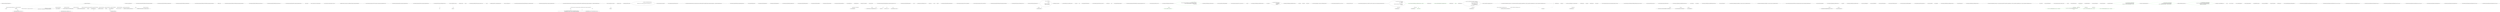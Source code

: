 digraph  {
n101 [label="CommandLine.Internal.OptionMap.MutuallyExclusiveInfo", span=""];
n102 [label="CommandLine.Internal.OptionMap", span=""];
n0 [cluster="CommandLine.Internal.OptionMap.MutuallyExclusiveInfo.MutuallyExclusiveInfo()", label="Entry CommandLine.Internal.OptionMap.MutuallyExclusiveInfo.MutuallyExclusiveInfo()", span="45-45"];
n1 [cluster="CommandLine.Internal.OptionMap.MutuallyExclusiveInfo.MutuallyExclusiveInfo()", label="Exit CommandLine.Internal.OptionMap.MutuallyExclusiveInfo.MutuallyExclusiveInfo()", span="45-45"];
n2 [cluster="CommandLine.Internal.OptionMap.MutuallyExclusiveInfo.MutuallyExclusiveInfo(CommandLine.Internal.OptionInfo)", label="Entry CommandLine.Internal.OptionMap.MutuallyExclusiveInfo.MutuallyExclusiveInfo(CommandLine.Internal.OptionInfo)", span="47-47"];
n3 [cluster="CommandLine.Internal.OptionMap.MutuallyExclusiveInfo.MutuallyExclusiveInfo(CommandLine.Internal.OptionInfo)", label="BadOption = option", span="49-49"];
n4 [cluster="CommandLine.Internal.OptionMap.MutuallyExclusiveInfo.MutuallyExclusiveInfo(CommandLine.Internal.OptionInfo)", label="Exit CommandLine.Internal.OptionMap.MutuallyExclusiveInfo.MutuallyExclusiveInfo(CommandLine.Internal.OptionInfo)", span="47-47"];
n5 [cluster="CommandLine.Internal.OptionMap.MutuallyExclusiveInfo.IncrementOccurrence()", label="Entry CommandLine.Internal.OptionMap.MutuallyExclusiveInfo.IncrementOccurrence()", span="54-54"];
n6 [cluster="CommandLine.Internal.OptionMap.MutuallyExclusiveInfo.IncrementOccurrence()", label="++_count", span="54-54"];
n7 [cluster="CommandLine.Internal.OptionMap.MutuallyExclusiveInfo.IncrementOccurrence()", label="Exit CommandLine.Internal.OptionMap.MutuallyExclusiveInfo.IncrementOccurrence()", span="54-54"];
n8 [cluster="CommandLine.Internal.OptionMap.OptionMap(int, CommandLine.CommandLineParserSettings)", label="Entry CommandLine.Internal.OptionMap.OptionMap(int, CommandLine.CommandLineParserSettings)", span="62-62"];
n9 [cluster="CommandLine.Internal.OptionMap.OptionMap(int, CommandLine.CommandLineParserSettings)", label="_settings = settings", span="67-67"];
n11 [cluster="CommandLine.Internal.OptionMap.OptionMap(int, CommandLine.CommandLineParserSettings)", label="_names = new Dictionary<string, string>(capacity, comparer)", span="71-71"];
n12 [cluster="CommandLine.Internal.OptionMap.OptionMap(int, CommandLine.CommandLineParserSettings)", label="_map = new Dictionary<string, OptionInfo>(capacity * 2, comparer)", span="72-72"];
n14 [cluster="CommandLine.Internal.OptionMap.OptionMap(int, CommandLine.CommandLineParserSettings)", label="_mutuallyExclusiveSetMap = new Dictionary<string, MutuallyExclusiveInfo>(capacity, StringComparer.OrdinalIgnoreCase)", span="75-75"];
n10 [cluster="CommandLine.Internal.OptionMap.OptionMap(int, CommandLine.CommandLineParserSettings)", label="IEqualityComparer<string> comparer =\r\n                _settings.CaseSensitive ? StringComparer.Ordinal : StringComparer.OrdinalIgnoreCase", span="69-70"];
n16 [cluster="System.Collections.Generic.Dictionary<TKey, TValue>.Dictionary(int, System.Collections.Generic.IEqualityComparer<TKey>)", label="Entry System.Collections.Generic.Dictionary<TKey, TValue>.Dictionary(int, System.Collections.Generic.IEqualityComparer<TKey>)", span="0-0"];
n13 [cluster="CommandLine.Internal.OptionMap.OptionMap(int, CommandLine.CommandLineParserSettings)", label="_settings.MutuallyExclusive", span="73-73"];
n15 [cluster="CommandLine.Internal.OptionMap.OptionMap(int, CommandLine.CommandLineParserSettings)", label="Exit CommandLine.Internal.OptionMap.OptionMap(int, CommandLine.CommandLineParserSettings)", span="62-62"];
n17 [cluster="CommandLine.Internal.OptionMap.Create(object, CommandLine.CommandLineParserSettings)", label="Entry CommandLine.Internal.OptionMap.Create(object, CommandLine.CommandLineParserSettings)", span="79-79"];
n18 [cluster="CommandLine.Internal.OptionMap.Create(object, CommandLine.CommandLineParserSettings)", label="var list = ReflectionUtil.RetrievePropertyList<BaseOptionAttribute>(target)", span="81-81"];
n21 [cluster="CommandLine.Internal.OptionMap.Create(object, CommandLine.CommandLineParserSettings)", label="var map = new OptionMap(list.Count, settings)", span="86-86"];
n25 [cluster="CommandLine.Internal.OptionMap.Create(object, CommandLine.CommandLineParserSettings)", label="map.RawOptions = target", span="94-94"];
n19 [cluster="CommandLine.Internal.OptionMap.Create(object, CommandLine.CommandLineParserSettings)", label="list == null", span="82-82"];
n28 [cluster="CommandLine.Internal.ReflectionUtil.RetrievePropertyList<TAttribute>(object)", label="Entry CommandLine.Internal.ReflectionUtil.RetrievePropertyList<TAttribute>(object)", span="43-43"];
n22 [cluster="CommandLine.Internal.OptionMap.Create(object, CommandLine.CommandLineParserSettings)", label=list, span="87-87"];
n20 [cluster="CommandLine.Internal.OptionMap.Create(object, CommandLine.CommandLineParserSettings)", label="return null;", span="84-84"];
n24 [cluster="CommandLine.Internal.OptionMap.Create(object, CommandLine.CommandLineParserSettings)", label="map[pair.Right.UniqueName] = new OptionInfo(pair.Right, pair.Left)", span="91-91"];
n26 [cluster="CommandLine.Internal.OptionMap.Create(object, CommandLine.CommandLineParserSettings)", label="return map;", span="95-95"];
n23 [cluster="CommandLine.Internal.OptionMap.Create(object, CommandLine.CommandLineParserSettings)", label="pair.Left != null && pair.Right != null", span="89-89"];
n29 [cluster="CommandLine.Internal.OptionInfo.OptionInfo(CommandLine.BaseOptionAttribute, System.Reflection.PropertyInfo)", label="Entry CommandLine.Internal.OptionInfo.OptionInfo(CommandLine.BaseOptionAttribute, System.Reflection.PropertyInfo)", span="43-43"];
n27 [cluster="CommandLine.Internal.OptionMap.Create(object, CommandLine.CommandLineParserSettings)", label="Exit CommandLine.Internal.OptionMap.Create(object, CommandLine.CommandLineParserSettings)", span="79-79"];
n30 [cluster="CommandLine.Internal.OptionMap.Create(object, System.Collections.Generic.IList<CommandLine.Internal.Pair<System.Reflection.PropertyInfo, CommandLine.VerbOptionAttribute>>, CommandLine.CommandLineParserSettings)", label="Entry CommandLine.Internal.OptionMap.Create(object, System.Collections.Generic.IList<CommandLine.Internal.Pair<System.Reflection.PropertyInfo, CommandLine.VerbOptionAttribute>>, CommandLine.CommandLineParserSettings)", span="98-98"];
n31 [cluster="CommandLine.Internal.OptionMap.Create(object, System.Collections.Generic.IList<CommandLine.Internal.Pair<System.Reflection.PropertyInfo, CommandLine.VerbOptionAttribute>>, CommandLine.CommandLineParserSettings)", label="var map = new OptionMap(verbs.Count, settings)", span="101-101"];
n32 [cluster="CommandLine.Internal.OptionMap.Create(object, System.Collections.Generic.IList<CommandLine.Internal.Pair<System.Reflection.PropertyInfo, CommandLine.VerbOptionAttribute>>, CommandLine.CommandLineParserSettings)", label=verbs, span="102-102"];
n34 [cluster="CommandLine.Internal.OptionMap.Create(object, System.Collections.Generic.IList<CommandLine.Internal.Pair<System.Reflection.PropertyInfo, CommandLine.VerbOptionAttribute>>, CommandLine.CommandLineParserSettings)", label="!optionInfo.HasParameterLessCtor && verb.Left.GetValue(target, null) == null", span="109-109"];
n37 [cluster="CommandLine.Internal.OptionMap.Create(object, System.Collections.Generic.IList<CommandLine.Internal.Pair<System.Reflection.PropertyInfo, CommandLine.VerbOptionAttribute>>, CommandLine.CommandLineParserSettings)", label="map.RawOptions = target", span="116-116"];
n36 [cluster="CommandLine.Internal.OptionMap.Create(object, System.Collections.Generic.IList<CommandLine.Internal.Pair<System.Reflection.PropertyInfo, CommandLine.VerbOptionAttribute>>, CommandLine.CommandLineParserSettings)", label="map[verb.Right.UniqueName] = optionInfo", span="114-114"];
n38 [cluster="CommandLine.Internal.OptionMap.Create(object, System.Collections.Generic.IList<CommandLine.Internal.Pair<System.Reflection.PropertyInfo, CommandLine.VerbOptionAttribute>>, CommandLine.CommandLineParserSettings)", label="return map;", span="117-117"];
n33 [cluster="CommandLine.Internal.OptionMap.Create(object, System.Collections.Generic.IList<CommandLine.Internal.Pair<System.Reflection.PropertyInfo, CommandLine.VerbOptionAttribute>>, CommandLine.CommandLineParserSettings)", label="var optionInfo = new OptionInfo(verb.Right, verb.Left)\r\n                {\r\n                    HasParameterLessCtor = verb.Left.PropertyType.GetConstructor(Type.EmptyTypes) != null\r\n\r\n                }", span="104-108"];
n35 [cluster="CommandLine.Internal.OptionMap.Create(object, System.Collections.Generic.IList<CommandLine.Internal.Pair<System.Reflection.PropertyInfo, CommandLine.VerbOptionAttribute>>, CommandLine.CommandLineParserSettings)", label="throw new CommandLineParserException(''Type {0} must have a parameterless constructor or'' +\r\n                        '' be already initialized to be used as a verb command.''.FormatInvariant(verb.Left.PropertyType));", span="111-112"];
n40 [cluster="System.Type.GetConstructor(System.Type[])", label="Entry System.Type.GetConstructor(System.Type[])", span="0-0"];
n41 [cluster="System.Reflection.PropertyInfo.GetValue(object, object[])", label="Entry System.Reflection.PropertyInfo.GetValue(object, object[])", span="0-0"];
n39 [cluster="CommandLine.Internal.OptionMap.Create(object, System.Collections.Generic.IList<CommandLine.Internal.Pair<System.Reflection.PropertyInfo, CommandLine.VerbOptionAttribute>>, CommandLine.CommandLineParserSettings)", label="Exit CommandLine.Internal.OptionMap.Create(object, System.Collections.Generic.IList<CommandLine.Internal.Pair<System.Reflection.PropertyInfo, CommandLine.VerbOptionAttribute>>, CommandLine.CommandLineParserSettings)", span="98-98"];
n42 [cluster="CommandLine.CommandLineParserException.CommandLineParserException(string)", label="Entry CommandLine.CommandLineParserException.CommandLineParserException(string)", span="52-52"];
n43 [cluster="string.FormatInvariant(params object[])", label="Entry string.FormatInvariant(params object[])", span="58-58"];
n44 [cluster="CommandLine.Internal.OptionMap.EnforceRules()", label="Entry CommandLine.Internal.OptionMap.EnforceRules()", span="153-153"];
n45 [cluster="CommandLine.Internal.OptionMap.EnforceRules()", label="return EnforceMutuallyExclusiveMap() && EnforceRequiredRule();", span="155-155"];
n46 [cluster="CommandLine.Internal.OptionMap.EnforceRules()", label="Exit CommandLine.Internal.OptionMap.EnforceRules()", span="153-153"];
n47 [cluster="CommandLine.Internal.OptionMap.EnforceMutuallyExclusiveMap()", label="Entry CommandLine.Internal.OptionMap.EnforceMutuallyExclusiveMap()", span="180-180"];
n48 [cluster="CommandLine.Internal.OptionMap.EnforceRequiredRule()", label="Entry CommandLine.Internal.OptionMap.EnforceRequiredRule()", span="166-166"];
n49 [cluster="CommandLine.Internal.OptionMap.SetDefaults()", label="Entry CommandLine.Internal.OptionMap.SetDefaults()", span="158-158"];
n50 [cluster="CommandLine.Internal.OptionMap.SetDefaults()", label="_map.Values", span="160-160"];
n51 [cluster="CommandLine.Internal.OptionMap.SetDefaults()", label="option.SetDefault(RawOptions)", span="162-162"];
n52 [cluster="CommandLine.Internal.OptionMap.SetDefaults()", label="Exit CommandLine.Internal.OptionMap.SetDefaults()", span="158-158"];
n53 [cluster="CommandLine.Internal.OptionInfo.SetDefault(object)", label="Entry CommandLine.Internal.OptionInfo.SetDefault(object)", span="160-160"];
n54 [cluster="CommandLine.Internal.OptionMap.EnforceRequiredRule()", label="bool requiredRulesAllMet = true", span="168-168"];
n55 [cluster="CommandLine.Internal.OptionMap.EnforceRequiredRule()", label="_map.Values", span="169-169"];
n59 [cluster="CommandLine.Internal.OptionMap.EnforceRequiredRule()", label="return requiredRulesAllMet;", span="177-177"];
n56 [cluster="CommandLine.Internal.OptionMap.EnforceRequiredRule()", label="option.Required && !option.IsDefined", span="171-171"];
n57 [cluster="CommandLine.Internal.OptionMap.EnforceRequiredRule()", label="SetParserStateIfNeeded(RawOptions, option, true, null)", span="173-173"];
n58 [cluster="CommandLine.Internal.OptionMap.EnforceRequiredRule()", label="requiredRulesAllMet = false", span="174-174"];
n61 [cluster="CommandLine.Internal.OptionMap.SetParserStateIfNeeded(object, CommandLine.Internal.OptionInfo, bool?, bool?)", label="Entry CommandLine.Internal.OptionMap.SetParserStateIfNeeded(object, CommandLine.Internal.OptionInfo, bool?, bool?)", span="214-214"];
n60 [cluster="CommandLine.Internal.OptionMap.EnforceRequiredRule()", label="Exit CommandLine.Internal.OptionMap.EnforceRequiredRule()", span="166-166"];
n62 [cluster="CommandLine.Internal.OptionMap.EnforceMutuallyExclusiveMap()", label="!_settings.MutuallyExclusive", span="182-182"];
n63 [cluster="CommandLine.Internal.OptionMap.EnforceMutuallyExclusiveMap()", label="return true;", span="184-184"];
n64 [cluster="CommandLine.Internal.OptionMap.EnforceMutuallyExclusiveMap()", label="_map.Values", span="186-186"];
n65 [cluster="CommandLine.Internal.OptionMap.EnforceMutuallyExclusiveMap()", label="option.IsDefined && option.MutuallyExclusiveSet != null", span="188-188"];
n67 [cluster="CommandLine.Internal.OptionMap.EnforceMutuallyExclusiveMap()", label="_mutuallyExclusiveSetMap.Values", span="193-193"];
n66 [cluster="CommandLine.Internal.OptionMap.EnforceMutuallyExclusiveMap()", label="BuildMutuallyExclusiveMap(option)", span="190-190"];
n73 [cluster="CommandLine.Internal.OptionMap.BuildMutuallyExclusiveMap(CommandLine.Internal.OptionInfo)", label="Entry CommandLine.Internal.OptionMap.BuildMutuallyExclusiveMap(CommandLine.Internal.OptionInfo)", span="204-204"];
n68 [cluster="CommandLine.Internal.OptionMap.EnforceMutuallyExclusiveMap()", label="info.Occurrence > 1", span="195-195"];
n71 [cluster="CommandLine.Internal.OptionMap.EnforceMutuallyExclusiveMap()", label="return true;", span="201-201"];
n69 [cluster="CommandLine.Internal.OptionMap.EnforceMutuallyExclusiveMap()", label="SetParserStateIfNeeded(RawOptions, info.BadOption, null, true)", span="197-197"];
n70 [cluster="CommandLine.Internal.OptionMap.EnforceMutuallyExclusiveMap()", label="return false;", span="198-198"];
n72 [cluster="CommandLine.Internal.OptionMap.EnforceMutuallyExclusiveMap()", label="Exit CommandLine.Internal.OptionMap.EnforceMutuallyExclusiveMap()", span="180-180"];
n74 [cluster="CommandLine.Internal.OptionMap.BuildMutuallyExclusiveMap(CommandLine.Internal.OptionInfo)", label="var setName = option.MutuallyExclusiveSet", span="206-206"];
n76 [cluster="CommandLine.Internal.OptionMap.BuildMutuallyExclusiveMap(CommandLine.Internal.OptionInfo)", label="_mutuallyExclusiveSetMap.Add(setName, new MutuallyExclusiveInfo(option))", span="209-209"];
n75 [cluster="CommandLine.Internal.OptionMap.BuildMutuallyExclusiveMap(CommandLine.Internal.OptionInfo)", label="!_mutuallyExclusiveSetMap.ContainsKey(setName)", span="207-207"];
n77 [cluster="CommandLine.Internal.OptionMap.BuildMutuallyExclusiveMap(CommandLine.Internal.OptionInfo)", label="_mutuallyExclusiveSetMap[setName].IncrementOccurrence()", span="211-211"];
n79 [cluster="System.Collections.Generic.Dictionary<TKey, TValue>.ContainsKey(TKey)", label="Entry System.Collections.Generic.Dictionary<TKey, TValue>.ContainsKey(TKey)", span="0-0"];
n80 [cluster="System.Collections.Generic.Dictionary<TKey, TValue>.Add(TKey, TValue)", label="Entry System.Collections.Generic.Dictionary<TKey, TValue>.Add(TKey, TValue)", span="0-0"];
n78 [cluster="CommandLine.Internal.OptionMap.BuildMutuallyExclusiveMap(CommandLine.Internal.OptionInfo)", label="Exit CommandLine.Internal.OptionMap.BuildMutuallyExclusiveMap(CommandLine.Internal.OptionInfo)", span="204-204"];
n81 [cluster="CommandLine.Internal.OptionMap.SetParserStateIfNeeded(object, CommandLine.Internal.OptionInfo, bool?, bool?)", label="var list = ReflectionUtil.RetrievePropertyList<ParserStateAttribute>(options)", span="216-216"];
n85 [cluster="CommandLine.Internal.OptionMap.SetParserStateIfNeeded(object, CommandLine.Internal.OptionInfo, bool?, bool?)", label="property.GetValue(options, null) == null", span="223-223"];
n86 [cluster="CommandLine.Internal.OptionMap.SetParserStateIfNeeded(object, CommandLine.Internal.OptionInfo, bool?, bool?)", label="property.SetValue(options, new CommandLine.ParserState(), null)", span="225-225"];
n87 [cluster="CommandLine.Internal.OptionMap.SetParserStateIfNeeded(object, CommandLine.Internal.OptionInfo, bool?, bool?)", label="var parserState = (IParserState)property.GetValue(options, null)", span="227-227"];
n90 [cluster="CommandLine.Internal.OptionMap.SetParserStateIfNeeded(object, CommandLine.Internal.OptionInfo, bool?, bool?)", label="var error = new ParsingError\r\n                {\r\n                    BadOption =\r\n                        {\r\n                            ShortName = option.ShortName,\r\n                            LongName = option.LongName\r\n                        }\r\n                }", span="232-239"];
n91 [cluster="CommandLine.Internal.OptionMap.SetParserStateIfNeeded(object, CommandLine.Internal.OptionInfo, bool?, bool?)", label="required != null", span="240-240"];
n92 [cluster="CommandLine.Internal.OptionMap.SetParserStateIfNeeded(object, CommandLine.Internal.OptionInfo, bool?, bool?)", label="error.ViolatesRequired = required.Value", span="240-240"];
n93 [cluster="CommandLine.Internal.OptionMap.SetParserStateIfNeeded(object, CommandLine.Internal.OptionInfo, bool?, bool?)", label="mutualExclusiveness != null", span="241-241"];
n94 [cluster="CommandLine.Internal.OptionMap.SetParserStateIfNeeded(object, CommandLine.Internal.OptionInfo, bool?, bool?)", label="error.ViolatesMutualExclusiveness = mutualExclusiveness.Value", span="241-241"];
n82 [cluster="CommandLine.Internal.OptionMap.SetParserStateIfNeeded(object, CommandLine.Internal.OptionInfo, bool?, bool?)", label="list.Count == 0", span="217-217"];
n84 [cluster="CommandLine.Internal.OptionMap.SetParserStateIfNeeded(object, CommandLine.Internal.OptionInfo, bool?, bool?)", label="var property = list[0].Left", span="221-221"];
n83 [cluster="CommandLine.Internal.OptionMap.SetParserStateIfNeeded(object, CommandLine.Internal.OptionInfo, bool?, bool?)", label="return;", span="219-219"];
n97 [cluster="CommandLine.ParserState.ParserState()", label="Entry CommandLine.ParserState.ParserState()", span="47-47"];
n98 [cluster="System.Reflection.PropertyInfo.SetValue(object, object, object[])", label="Entry System.Reflection.PropertyInfo.SetValue(object, object, object[])", span="0-0"];
n88 [cluster="CommandLine.Internal.OptionMap.SetParserStateIfNeeded(object, CommandLine.Internal.OptionInfo, bool?, bool?)", label="parserState == null", span="228-228"];
n95 [cluster="CommandLine.Internal.OptionMap.SetParserStateIfNeeded(object, CommandLine.Internal.OptionInfo, bool?, bool?)", label="parserState.Errors.Add(error)", span="242-242"];
n89 [cluster="CommandLine.Internal.OptionMap.SetParserStateIfNeeded(object, CommandLine.Internal.OptionInfo, bool?, bool?)", label="return;", span="230-230"];
n99 [cluster="CommandLine.ParsingError.ParsingError()", label="Entry CommandLine.ParsingError.ParsingError()", span="47-47"];
n96 [cluster="CommandLine.Internal.OptionMap.SetParserStateIfNeeded(object, CommandLine.Internal.OptionInfo, bool?, bool?)", label="Exit CommandLine.Internal.OptionMap.SetParserStateIfNeeded(object, CommandLine.Internal.OptionInfo, bool?, bool?)", span="214-214"];
n100 [cluster="System.Collections.Generic.ICollection<T>.Add(T)", label="Entry System.Collections.Generic.ICollection<T>.Add(T)", span="0-0"];
m0_75 [cluster="CommandLine.Core.ReflectionExtensions.IsMutable(System.Type)", file="ReflectionExtensions.cs", label="Entry CommandLine.Core.ReflectionExtensions.IsMutable(System.Type)", span="115-115"];
m0_76 [cluster="CommandLine.Core.ReflectionExtensions.IsMutable(System.Type)", color=green, community=1, file="ReflectionExtensions.cs", label="Func<bool> isMutable = () => {\r\n                var props = type.GetProperties(BindingFlags.Public | BindingFlags.Instance).Any(p => p.CanWrite);\r\n                var fields = type.GetFields(BindingFlags.Public | BindingFlags.Instance).Any();\r\n                return props || fields;\r\n            }", prediction=0, span="117-121"];
m0_77 [cluster="CommandLine.Core.ReflectionExtensions.IsMutable(System.Type)", color=green, community=0, file="ReflectionExtensions.cs", label="return type != typeof(object) ? isMutable() : true;", prediction=1, span="122-122"];
m0_78 [cluster="CommandLine.Core.ReflectionExtensions.IsMutable(System.Type)", file="ReflectionExtensions.cs", label="Exit CommandLine.Core.ReflectionExtensions.IsMutable(System.Type)", span="115-115"];
m0_85 [cluster="System.Type.GetFields(System.Reflection.BindingFlags)", file="ReflectionExtensions.cs", label="Entry System.Type.GetFields(System.Reflection.BindingFlags)", span="0-0"];
m0_110 [cluster="System.Collections.Generic.IEnumerable<TSource>.ToArray<TSource>()", file="ReflectionExtensions.cs", label="Entry System.Collections.Generic.IEnumerable<TSource>.ToArray<TSource>()", span="0-0"];
m0_6 [cluster="Unk.>", file="ReflectionExtensions.cs", label="Entry Unk.>", span=""];
m0_66 [cluster="CommandLine.Core.ReflectionExtensions.GetDefaultValue(System.Type)", file="ReflectionExtensions.cs", label="Entry CommandLine.Core.ReflectionExtensions.GetDefaultValue(System.Type)", span="106-106"];
m0_68 [cluster="CommandLine.Core.ReflectionExtensions.GetDefaultValue(System.Type)", file="ReflectionExtensions.cs", label="return e.Compile()();", span="112-112"];
m0_67 [cluster="CommandLine.Core.ReflectionExtensions.GetDefaultValue(System.Type)", file="ReflectionExtensions.cs", label="var e = Expression.Lambda<Func<object>>(\r\n                Expression.Convert(\r\n                    Expression.Default(type),\r\n                    typeof(object)))", span="108-111"];
m0_69 [cluster="CommandLine.Core.ReflectionExtensions.GetDefaultValue(System.Type)", file="ReflectionExtensions.cs", label="Exit CommandLine.Core.ReflectionExtensions.GetDefaultValue(System.Type)", span="106-106"];
m0_7 [cluster="Unk.Any", file="ReflectionExtensions.cs", label="Entry Unk.Any", span=""];
m0_8 [cluster="Unk.First", file="ReflectionExtensions.cs", label="Entry Unk.First", span=""];
m0_36 [cluster="Unk.Where", file="ReflectionExtensions.cs", label="Entry Unk.Where", span=""];
m0_109 [cluster="System.Type.GetSpecifications<T>(System.Func<System.Reflection.PropertyInfo, T>)", file="ReflectionExtensions.cs", label="Entry System.Type.GetSpecifications<T>(System.Func<System.Reflection.PropertyInfo, T>)", span="14-14"];
m0_86 [cluster="System.Collections.Generic.IEnumerable<TSource>.Any<TSource>()", file="ReflectionExtensions.cs", label="Entry System.Collections.Generic.IEnumerable<TSource>.Any<TSource>()", span="0-0"];
m0_74 [cluster="System.Func<TResult>.Invoke()", file="ReflectionExtensions.cs", label="Entry System.Func<TResult>.Invoke()", span="0-0"];
m0_4 [cluster="System.Collections.Generic.IEnumerable<TSource>.SelectMany<TSource, TResult>(System.Func<TSource, System.Collections.Generic.IEnumerable<TResult>>)", file="ReflectionExtensions.cs", label="Entry System.Collections.Generic.IEnumerable<TSource>.SelectMany<TSource, TResult>(System.Func<TSource, System.Collections.Generic.IEnumerable<TResult>>)", span="0-0"];
m0_38 [cluster="lambda expression", file="ReflectionExtensions.cs", label="Entry lambda expression", span="66-70"];
m0_80 [cluster="lambda expression", color=green, community=0, file="ReflectionExtensions.cs", label="var props = type.GetProperties(BindingFlags.Public | BindingFlags.Instance).Any(p => p.CanWrite)", prediction=2, span="118-118"];
m0_79 [cluster="lambda expression", file="ReflectionExtensions.cs", label="Entry lambda expression", span="117-121"];
m0_81 [cluster="lambda expression", color=green, community=0, file="ReflectionExtensions.cs", label="var fields = type.GetFields(BindingFlags.Public | BindingFlags.Instance).Any()", prediction=3, span="119-119"];
m0_87 [cluster="lambda expression", file="ReflectionExtensions.cs", label="Entry lambda expression", span="118-118"];
m0_82 [cluster="lambda expression", color=green, community=0, file="ReflectionExtensions.cs", label="return props || fields;", prediction=2, span="120-120"];
m0_83 [cluster="lambda expression", file="ReflectionExtensions.cs", label="Exit lambda expression", span="117-121"];
m0_88 [cluster="lambda expression", color=green, community=0, file="ReflectionExtensions.cs", label="p.CanWrite", prediction=5, span="118-118"];
m0_89 [cluster="lambda expression", file="ReflectionExtensions.cs", label="Exit lambda expression", span="118-118"];
m0_10 [cluster="lambda expression", file="ReflectionExtensions.cs", label="Entry lambda expression", span="16-16"];
m0_39 [cluster="lambda expression", file="ReflectionExtensions.cs", label="specProp.Property.SetValue(current, selector(specProp))", span="68-68"];
m0_12 [cluster="lambda expression", file="ReflectionExtensions.cs", label="Exit lambda expression", span="16-16"];
m0_11 [cluster="lambda expression", file="ReflectionExtensions.cs", label="x.GetProperties()", span="16-16"];
m0_112 [cluster="lambda expression", file="ReflectionExtensions.cs", label="Entry lambda expression", span="145-145"];
m0_40 [cluster="lambda expression", file="ReflectionExtensions.cs", label="return instance;", span="69-69"];
m0_114 [cluster="lambda expression", file="ReflectionExtensions.cs", label="Exit lambda expression", span="145-145"];
m0_113 [cluster="lambda expression", file="ReflectionExtensions.cs", label="pi.PropertyType", span="145-145"];
m0_41 [cluster="lambda expression", file="ReflectionExtensions.cs", label="Exit lambda expression", span="66-70"];
m0_9 [cluster="Unk.selector", file="ReflectionExtensions.cs", label="Entry Unk.selector", span=""];
m0_71 [cluster="System.Linq.Expressions.Expression.Convert(System.Linq.Expressions.Expression, System.Type)", file="ReflectionExtensions.cs", label="Entry System.Linq.Expressions.Expression.Convert(System.Linq.Expressions.Expression, System.Type)", span="0-0"];
m0_111 [cluster="CommandLine.Infrastructure.ReflectionHelper.CreateDefaultImmutableInstance(System.Type, System.Type[])", file="ReflectionExtensions.cs", label="Entry CommandLine.Infrastructure.ReflectionHelper.CreateDefaultImmutableInstance(System.Type, System.Type[])", span="50-50"];
m0_65 [cluster="System.Array.CreateInstance(System.Type, int)", file="ReflectionExtensions.cs", label="Entry System.Array.CreateInstance(System.Type, int)", span="0-0"];
m0_70 [cluster="System.Linq.Expressions.Expression.Default(System.Type)", file="ReflectionExtensions.cs", label="Entry System.Linq.Expressions.Expression.Default(System.Type)", span="0-0"];
m0_90 [cluster="CommandLine.Core.ReflectionExtensions.CreateDefaultForImmutable(System.Type)", file="ReflectionExtensions.cs", label="Entry CommandLine.Core.ReflectionExtensions.CreateDefaultForImmutable(System.Type)", span="125-125"];
m0_91 [cluster="CommandLine.Core.ReflectionExtensions.CreateDefaultForImmutable(System.Type)", file="ReflectionExtensions.cs", label="type == typeof(string)", span="127-127"];
m0_93 [cluster="CommandLine.Core.ReflectionExtensions.CreateDefaultForImmutable(System.Type)", file="ReflectionExtensions.cs", label="type.IsGenericType && type.GetGenericTypeDefinition() == typeof(IEnumerable<>)", span="131-131"];
m0_94 [cluster="CommandLine.Core.ReflectionExtensions.CreateDefaultForImmutable(System.Type)", file="ReflectionExtensions.cs", label="return type.GetGenericArguments()[0].CreateEmptyArray();", span="133-133"];
m0_95 [cluster="CommandLine.Core.ReflectionExtensions.CreateDefaultForImmutable(System.Type)", file="ReflectionExtensions.cs", label="return type.GetDefaultValue();", span="135-135"];
m0_92 [cluster="CommandLine.Core.ReflectionExtensions.CreateDefaultForImmutable(System.Type)", file="ReflectionExtensions.cs", label="return string.Empty;", span="129-129"];
m0_96 [cluster="CommandLine.Core.ReflectionExtensions.CreateDefaultForImmutable(System.Type)", file="ReflectionExtensions.cs", label="Exit CommandLine.Core.ReflectionExtensions.CreateDefaultForImmutable(System.Type)", span="125-125"];
m0_13 [cluster="System.Type.GetProperties()", file="ReflectionExtensions.cs", label="Entry System.Type.GetProperties()", span="0-0"];
m0_0 [cluster="CommandLine.Core.ReflectionExtensions.GetSpecifications<T>(System.Type, System.Func<System.Reflection.PropertyInfo, T>)", file="ReflectionExtensions.cs", label="Entry CommandLine.Core.ReflectionExtensions.GetSpecifications<T>(System.Type, System.Func<System.Reflection.PropertyInfo, T>)", span="14-14"];
m0_1 [cluster="CommandLine.Core.ReflectionExtensions.GetSpecifications<T>(System.Type, System.Func<System.Reflection.PropertyInfo, T>)", file="ReflectionExtensions.cs", label="return from pi in type.FlattenHierarchy().SelectMany(x => x.GetProperties())\r\n                   let attrs = pi.GetCustomAttributes(true)\r\n                   where\r\n                       attrs.OfType<OptionAttribute>().Any() ||\r\n                       attrs.OfType<ValueAttribute>().Any()\r\n                   group pi by pi.Name into g\r\n                   select selector(g.First());", span="16-22"];
m0_2 [cluster="CommandLine.Core.ReflectionExtensions.GetSpecifications<T>(System.Type, System.Func<System.Reflection.PropertyInfo, T>)", file="ReflectionExtensions.cs", label="Exit CommandLine.Core.ReflectionExtensions.GetSpecifications<T>(System.Type, System.Func<System.Reflection.PropertyInfo, T>)", span="14-14"];
m0_72 [cluster="System.Linq.Expressions.Expression.Lambda<TDelegate>(System.Linq.Expressions.Expression, params System.Linq.Expressions.ParameterExpression[])", file="ReflectionExtensions.cs", label="Entry System.Linq.Expressions.Expression.Lambda<TDelegate>(System.Linq.Expressions.Expression, params System.Linq.Expressions.ParameterExpression[])", span="0-0"];
m0_97 [cluster="System.Type.GetGenericTypeDefinition()", file="ReflectionExtensions.cs", label="Entry System.Type.GetGenericTypeDefinition()", span="0-0"];
m0_101 [cluster="CommandLine.Core.ReflectionExtensions.AutoDefault(System.Type)", file="ReflectionExtensions.cs", label="Entry CommandLine.Core.ReflectionExtensions.AutoDefault(System.Type)", span="138-138"];
m0_104 [cluster="CommandLine.Core.ReflectionExtensions.AutoDefault(System.Type)", file="ReflectionExtensions.cs", label="var ctorTypes = type.GetSpecifications(pi => pi.PropertyType).ToArray()", span="145-145"];
m0_102 [cluster="CommandLine.Core.ReflectionExtensions.AutoDefault(System.Type)", file="ReflectionExtensions.cs", label="type.IsMutable()", span="140-140"];
m0_105 [cluster="CommandLine.Core.ReflectionExtensions.AutoDefault(System.Type)", file="ReflectionExtensions.cs", label="return ReflectionHelper.CreateDefaultImmutableInstance(type, ctorTypes);", span="147-147"];
m0_103 [cluster="CommandLine.Core.ReflectionExtensions.AutoDefault(System.Type)", file="ReflectionExtensions.cs", label="return Activator.CreateInstance(type);", span="142-142"];
m0_106 [cluster="CommandLine.Core.ReflectionExtensions.AutoDefault(System.Type)", file="ReflectionExtensions.cs", label="Exit CommandLine.Core.ReflectionExtensions.AutoDefault(System.Type)", span="138-138"];
m0_99 [cluster="System.Type.CreateEmptyArray()", file="ReflectionExtensions.cs", label="Entry System.Type.CreateEmptyArray()", span="101-101"];
m0_100 [cluster="System.Type.GetDefaultValue()", file="ReflectionExtensions.cs", label="Entry System.Type.GetDefaultValue()", span="106-106"];
m0_98 [cluster="System.Type.GetGenericArguments()", file="ReflectionExtensions.cs", label="Entry System.Type.GetGenericArguments()", span="0-0"];
m0_108 [cluster="System.Activator.CreateInstance(System.Type)", file="ReflectionExtensions.cs", label="Entry System.Activator.CreateInstance(System.Type)", span="0-0"];
m0_84 [cluster="System.Type.GetProperties(System.Reflection.BindingFlags)", file="ReflectionExtensions.cs", label="Entry System.Type.GetProperties(System.Reflection.BindingFlags)", span="0-0"];
m0_5 [cluster="System.Reflection.MemberInfo.GetCustomAttributes(bool)", file="ReflectionExtensions.cs", label="Entry System.Reflection.MemberInfo.GetCustomAttributes(bool)", span="0-0"];
m0_107 [cluster="System.Type.IsMutable()", file="ReflectionExtensions.cs", label="Entry System.Type.IsMutable()", span="115-115"];
m0_37 [cluster="Unk.Aggregate", file="ReflectionExtensions.cs", label="Entry Unk.Aggregate", span=""];
m0_62 [cluster="CommandLine.Core.ReflectionExtensions.CreateEmptyArray(System.Type)", file="ReflectionExtensions.cs", label="Entry CommandLine.Core.ReflectionExtensions.CreateEmptyArray(System.Type)", span="101-101"];
m0_63 [cluster="CommandLine.Core.ReflectionExtensions.CreateEmptyArray(System.Type)", file="ReflectionExtensions.cs", label="return Array.CreateInstance(type, 0);", span="103-103"];
m0_64 [cluster="CommandLine.Core.ReflectionExtensions.CreateEmptyArray(System.Type)", file="ReflectionExtensions.cs", label="Exit CommandLine.Core.ReflectionExtensions.CreateEmptyArray(System.Type)", span="101-101"];
m0_33 [cluster="CommandLine.Core.ReflectionExtensions.SetProperties<T>(T, System.Collections.Generic.IEnumerable<CommandLine.Core.SpecificationProperty>, System.Func<CommandLine.Core.SpecificationProperty, bool>, System.Func<CommandLine.Core.SpecificationProperty, object>)", file="ReflectionExtensions.cs", label="Entry CommandLine.Core.ReflectionExtensions.SetProperties<T>(T, System.Collections.Generic.IEnumerable<CommandLine.Core.SpecificationProperty>, System.Func<CommandLine.Core.SpecificationProperty, bool>, System.Func<CommandLine.Core.SpecificationProperty, object>)", span="58-58"];
m0_34 [cluster="CommandLine.Core.ReflectionExtensions.SetProperties<T>(T, System.Collections.Generic.IEnumerable<CommandLine.Core.SpecificationProperty>, System.Func<CommandLine.Core.SpecificationProperty, bool>, System.Func<CommandLine.Core.SpecificationProperty, object>)", file="ReflectionExtensions.cs", label="return specProps.Where(predicate).Aggregate(\r\n                instance,\r\n                (current, specProp) =>\r\n                    {\r\n                        specProp.Property.SetValue(current, selector(specProp));\r\n                        return instance;\r\n                    });", span="64-70"];
m0_35 [cluster="CommandLine.Core.ReflectionExtensions.SetProperties<T>(T, System.Collections.Generic.IEnumerable<CommandLine.Core.SpecificationProperty>, System.Func<CommandLine.Core.SpecificationProperty, bool>, System.Func<CommandLine.Core.SpecificationProperty, object>)", file="ReflectionExtensions.cs", label="Exit CommandLine.Core.ReflectionExtensions.SetProperties<T>(T, System.Collections.Generic.IEnumerable<CommandLine.Core.SpecificationProperty>, System.Func<CommandLine.Core.SpecificationProperty, bool>, System.Func<CommandLine.Core.SpecificationProperty, object>)", span="58-58"];
m0_42 [cluster="Unk.SetValue", file="ReflectionExtensions.cs", label="Entry Unk.SetValue", span=""];
m0_3 [cluster="System.Type.FlattenHierarchy()", file="ReflectionExtensions.cs", label="Entry System.Type.FlattenHierarchy()", span="25-25"];
m0_73 [cluster="System.Linq.Expressions.Expression<TDelegate>.Compile()", file="ReflectionExtensions.cs", label="Entry System.Linq.Expressions.Expression<TDelegate>.Compile()", span="0-0"];
m0_117 [file="ReflectionExtensions.cs", label="System.Type", span=""];
m0_115 [file="ReflectionExtensions.cs", label="System.Func<CommandLine.Core.SpecificationProperty, object>", span=""];
m0_116 [file="ReflectionExtensions.cs", label=T, span=""];
m1_39 [cluster="string.JoinTo(params string[])", file="SentenceBuilder.cs", label="Entry string.JoinTo(params string[])", span="45-45"];
m1_16 [cluster="lambda expression", file="SentenceBuilder.cs", label="Entry lambda expression", span="97-132"];
m1_19 [cluster="lambda expression", color=green, community=0, file="SentenceBuilder.cs", label="return ''Token '''.JoinTo(((BadFormatTokenError)error).Token, ''' is not recognized.'');", prediction=6, span="102-102"];
m1_18 [cluster="lambda expression", file="SentenceBuilder.cs", label="ErrorType.BadFormatTokenError", span="101-101"];
m1_21 [cluster="lambda expression", color=green, community=0, file="SentenceBuilder.cs", label="return ''Option '''.JoinTo(((MissingValueOptionError)error).NameInfo.NameText,\r\n                                        ''' has no value.'');", prediction=6, span="104-105"];
m1_20 [cluster="lambda expression", file="SentenceBuilder.cs", label="ErrorType.MissingValueOptionError", span="103-103"];
m1_23 [cluster="lambda expression", color=green, community=0, file="SentenceBuilder.cs", label="return ''Option '''.JoinTo(((UnknownOptionError)error).Token, ''' is unknown.'');", prediction=6, span="107-107"];
m1_22 [cluster="lambda expression", file="SentenceBuilder.cs", label="ErrorType.UnknownOptionError", span="106-106"];
m1_34 [cluster="lambda expression", color=green, community=0, file="SentenceBuilder.cs", label="return ''Verb '''.JoinTo(((BadVerbSelectedError)error).Token, ''' is not recognized.'');", prediction=6, span="127-127"];
m1_33 [cluster="lambda expression", file="SentenceBuilder.cs", label="ErrorType.BadVerbSelectedError", span="126-126"];
m1_26 [cluster="lambda expression", color=green, community=0, file="SentenceBuilder.cs", label="return errMisssing.NameInfo == NameInfo.EmptyName\r\n                                               ? ''A required value not bound to option name is missing.''\r\n                                               : ''Required option '''.JoinTo(errMisssing.NameInfo.NameText, ''' is missing.'');", prediction=10, span="110-112"];
m1_25 [cluster="lambda expression", file="SentenceBuilder.cs", label="var errMisssing = ((MissingRequiredOptionError)error)", span="109-109"];
m1_29 [cluster="lambda expression", color=green, community=0, file="SentenceBuilder.cs", label="return badFormat.NameInfo == NameInfo.EmptyName\r\n                                               ? ''A value not bound to option name is defined with a bad format.''\r\n                                               : ''Option '''.JoinTo(badFormat.NameInfo.NameText, ''' is defined with a bad format.'');", prediction=11, span="117-119"];
m1_28 [cluster="lambda expression", file="SentenceBuilder.cs", label="var badFormat = ((BadFormatConversionError)error)", span="116-116"];
m1_32 [cluster="lambda expression", color=green, community=0, file="SentenceBuilder.cs", label="return seqOutRange.NameInfo == NameInfo.EmptyName\r\n                                               ? ''A sequence value not bound to option name is defined with few items than required.''\r\n                                               : ''A sequence option '''.JoinTo(seqOutRange.NameInfo.NameText,\r\n                                                    ''' is defined with few items than required.'');", prediction=12, span="122-125"];
m1_31 [cluster="lambda expression", file="SentenceBuilder.cs", label="var seqOutRange = ((SequenceOutOfRangeError)error)", span="121-121"];
m1_17 [cluster="lambda expression", file="SentenceBuilder.cs", label="error.Tag", span="99-99"];
m1_36 [cluster="lambda expression", file="SentenceBuilder.cs", label="return ''No verb selected.'';", span="129-129"];
m1_38 [cluster="lambda expression", file="SentenceBuilder.cs", label="throw new InvalidOperationException();", span="131-131"];
m1_24 [cluster="lambda expression", file="SentenceBuilder.cs", label="ErrorType.MissingRequiredOptionError", span="108-108"];
m1_27 [cluster="lambda expression", file="SentenceBuilder.cs", label="ErrorType.BadFormatConversionError", span="115-115"];
m1_30 [cluster="lambda expression", file="SentenceBuilder.cs", label="ErrorType.SequenceOutOfRangeError", span="120-120"];
m1_35 [cluster="lambda expression", file="SentenceBuilder.cs", label="ErrorType.NoVerbSelectedError", span="128-128"];
m1_37 [cluster="lambda expression", file="SentenceBuilder.cs", label="Exit lambda expression", span="97-132"];
m1_40 [cluster="System.InvalidOperationException.InvalidOperationException()", file="SentenceBuilder.cs", label="Entry System.InvalidOperationException.InvalidOperationException()", span="0-0"];
m2_8 [cluster="CommandLine.Text.AssemblyUsageAttribute.AssemblyUsageAttribute(string, string, string, string, string)", file="StringExtensions.cs", label="Entry CommandLine.Text.AssemblyUsageAttribute.AssemblyUsageAttribute(string, string, string, string, string)", span="68-68"];
m2_9 [cluster="CommandLine.Text.AssemblyUsageAttribute.AssemblyUsageAttribute(string, string, string, string, string)", file="StringExtensions.cs", label="Exit CommandLine.Text.AssemblyUsageAttribute.AssemblyUsageAttribute(string, string, string, string, string)", span="68-68"];
m2_2 [cluster="CommandLine.Text.AssemblyUsageAttribute.AssemblyUsageAttribute(string, string)", file="StringExtensions.cs", label="Entry CommandLine.Text.AssemblyUsageAttribute.AssemblyUsageAttribute(string, string)", span="29-29"];
m2_3 [cluster="CommandLine.Text.AssemblyUsageAttribute.AssemblyUsageAttribute(string, string)", file="StringExtensions.cs", label="Exit CommandLine.Text.AssemblyUsageAttribute.AssemblyUsageAttribute(string, string)", span="29-29"];
m2_6 [cluster="CommandLine.Text.AssemblyUsageAttribute.AssemblyUsageAttribute(string, string, string, string)", file="StringExtensions.cs", label="Entry CommandLine.Text.AssemblyUsageAttribute.AssemblyUsageAttribute(string, string, string, string)", span="54-54"];
m2_7 [cluster="CommandLine.Text.AssemblyUsageAttribute.AssemblyUsageAttribute(string, string, string, string)", file="StringExtensions.cs", label="Exit CommandLine.Text.AssemblyUsageAttribute.AssemblyUsageAttribute(string, string, string, string)", span="54-54"];
m2_0 [cluster="CommandLine.Text.AssemblyUsageAttribute.AssemblyUsageAttribute(string)", file="StringExtensions.cs", label="Entry CommandLine.Text.AssemblyUsageAttribute.AssemblyUsageAttribute(string)", span="18-18"];
m2_1 [cluster="CommandLine.Text.AssemblyUsageAttribute.AssemblyUsageAttribute(string)", file="StringExtensions.cs", label="Exit CommandLine.Text.AssemblyUsageAttribute.AssemblyUsageAttribute(string)", span="18-18"];
m2_4 [cluster="CommandLine.Text.AssemblyUsageAttribute.AssemblyUsageAttribute(string, string, string)", file="StringExtensions.cs", label="Entry CommandLine.Text.AssemblyUsageAttribute.AssemblyUsageAttribute(string, string, string)", span="41-41"];
m2_5 [cluster="CommandLine.Text.AssemblyUsageAttribute.AssemblyUsageAttribute(string, string, string)", file="StringExtensions.cs", label="Exit CommandLine.Text.AssemblyUsageAttribute.AssemblyUsageAttribute(string, string, string)", span="41-41"];
n101 -> n6  [color=darkseagreen4, key=1, label="CommandLine.Internal.OptionMap.MutuallyExclusiveInfo", style=dashed];
n102 -> n10  [color=darkseagreen4, key=1, label="CommandLine.Internal.OptionMap", style=dashed];
n102 -> n13  [color=darkseagreen4, key=1, label="CommandLine.Internal.OptionMap", style=dashed];
n102 -> n45  [color=darkseagreen4, key=1, label="CommandLine.Internal.OptionMap", style=dashed];
n102 -> n50  [color=darkseagreen4, key=1, label="CommandLine.Internal.OptionMap", style=dashed];
n102 -> n51  [color=darkseagreen4, key=1, label="CommandLine.Internal.OptionMap", style=dashed];
n102 -> n55  [color=darkseagreen4, key=1, label="CommandLine.Internal.OptionMap", style=dashed];
n102 -> n57  [color=darkseagreen4, key=1, label="CommandLine.Internal.OptionMap", style=dashed];
n102 -> n62  [color=darkseagreen4, key=1, label="CommandLine.Internal.OptionMap", style=dashed];
n102 -> n64  [color=darkseagreen4, key=1, label="CommandLine.Internal.OptionMap", style=dashed];
n102 -> n66  [color=darkseagreen4, key=1, label="CommandLine.Internal.OptionMap", style=dashed];
n102 -> n67  [color=darkseagreen4, key=1, label="CommandLine.Internal.OptionMap", style=dashed];
n102 -> n69  [color=darkseagreen4, key=1, label="CommandLine.Internal.OptionMap", style=dashed];
n102 -> n75  [color=darkseagreen4, key=1, label="CommandLine.Internal.OptionMap", style=dashed];
n102 -> n76  [color=darkseagreen4, key=1, label="CommandLine.Internal.OptionMap", style=dashed];
n102 -> n77  [color=darkseagreen4, key=1, label="CommandLine.Internal.OptionMap", style=dashed];
n18 -> n22  [color=darkseagreen4, key=1, label=list, style=dashed];
n21 -> n26  [color=darkseagreen4, key=1, label=map, style=dashed];
n30 -> n32  [color=darkseagreen4, key=1, label="System.Collections.Generic.IList<CommandLine.Internal.Pair<System.Reflection.PropertyInfo, CommandLine.VerbOptionAttribute>>", style=dashed];
n30 -> n34  [color=darkseagreen4, key=1, label=object, style=dashed];
n31 -> n38  [color=darkseagreen4, key=1, label=map, style=dashed];
n32 -> n34  [color=darkseagreen4, key=1, label=verb, style=dashed];
n32 -> n35  [color=darkseagreen4, key=1, label=verb, style=dashed];
n54 -> n59  [color=darkseagreen4, key=1, label=requiredRulesAllMet, style=dashed];
n55 -> n57  [color=darkseagreen4, key=1, label=option, style=dashed];
n58 -> n59  [color=darkseagreen4, key=1, label=requiredRulesAllMet, style=dashed];
n61 -> n85  [color=darkseagreen4, key=1, label=object, style=dashed];
n61 -> n86  [color=darkseagreen4, key=1, label=object, style=dashed];
n61 -> n91  [color=darkseagreen4, key=1, label="bool?", style=dashed];
n61 -> n93  [color=darkseagreen4, key=1, label="bool?", style=dashed];
n64 -> n66  [color=darkseagreen4, key=1, label=option, style=dashed];
n67 -> n69  [color=darkseagreen4, key=1, label=info, style=dashed];
n73 -> n76  [color=darkseagreen4, key=1, label="CommandLine.Internal.OptionInfo", style=dashed];
n74 -> n76  [color=darkseagreen4, key=1, label=setName, style=dashed];
n74 -> n77  [color=darkseagreen4, key=1, label=setName, style=dashed];
n87 -> n95  [color=darkseagreen4, key=1, label=parserState, style=dashed];
n90 -> n95  [color=darkseagreen4, key=1, label=error, style=dashed];
n84 -> n86  [color=darkseagreen4, key=1, label=property, style=dashed];
m0_75 -> m0_77  [color=green, key=1, label="System.Type", style=dashed];
m0_80 -> m0_87  [color=green, key=1, label="lambda expression", style=dashed];
m0_80 -> m0_82  [color=green, key=1, label=props, style=dashed];
m0_90 -> m0_93  [color=darkseagreen4, key=1, label="System.Type", style=dashed];
m0_90 -> m0_94  [color=darkseagreen4, key=1, label="System.Type", style=dashed];
m0_90 -> m0_95  [color=darkseagreen4, key=1, label="System.Type", style=dashed];
m0_1 -> m0_10  [color=darkseagreen4, key=1, label="lambda expression", style=dashed];
m0_101 -> m0_103  [color=darkseagreen4, key=1, label="System.Type", style=dashed];
m0_101 -> m0_105  [color=darkseagreen4, key=1, label="System.Type", style=dashed];
m0_104 -> m0_112  [color=darkseagreen4, key=1, label="lambda expression", style=dashed];
m0_33 -> m0_39  [color=darkseagreen4, key=1, label="System.Func<CommandLine.Core.SpecificationProperty, object>", style=dashed];
m0_33 -> m0_40  [color=darkseagreen4, key=1, label=T, style=dashed];
m0_34 -> m0_38  [color=darkseagreen4, key=1, label="lambda expression", style=dashed];
m0_115 -> m0_39  [color=darkseagreen4, key=1, label="System.Func<CommandLine.Core.SpecificationProperty, object>", style=dashed];
m0_116 -> m0_40  [color=darkseagreen4, key=1, label=T, style=dashed];
m1_16 -> m1_19  [color=green, key=1, label="CommandLine.Error", style=dashed];
m1_16 -> m1_21  [color=green, key=1, label="CommandLine.Error", style=dashed];
m1_16 -> m1_23  [color=green, key=1, label="CommandLine.Error", style=dashed];
m1_16 -> m1_34  [color=green, key=1, label="CommandLine.Error", style=dashed];
}
